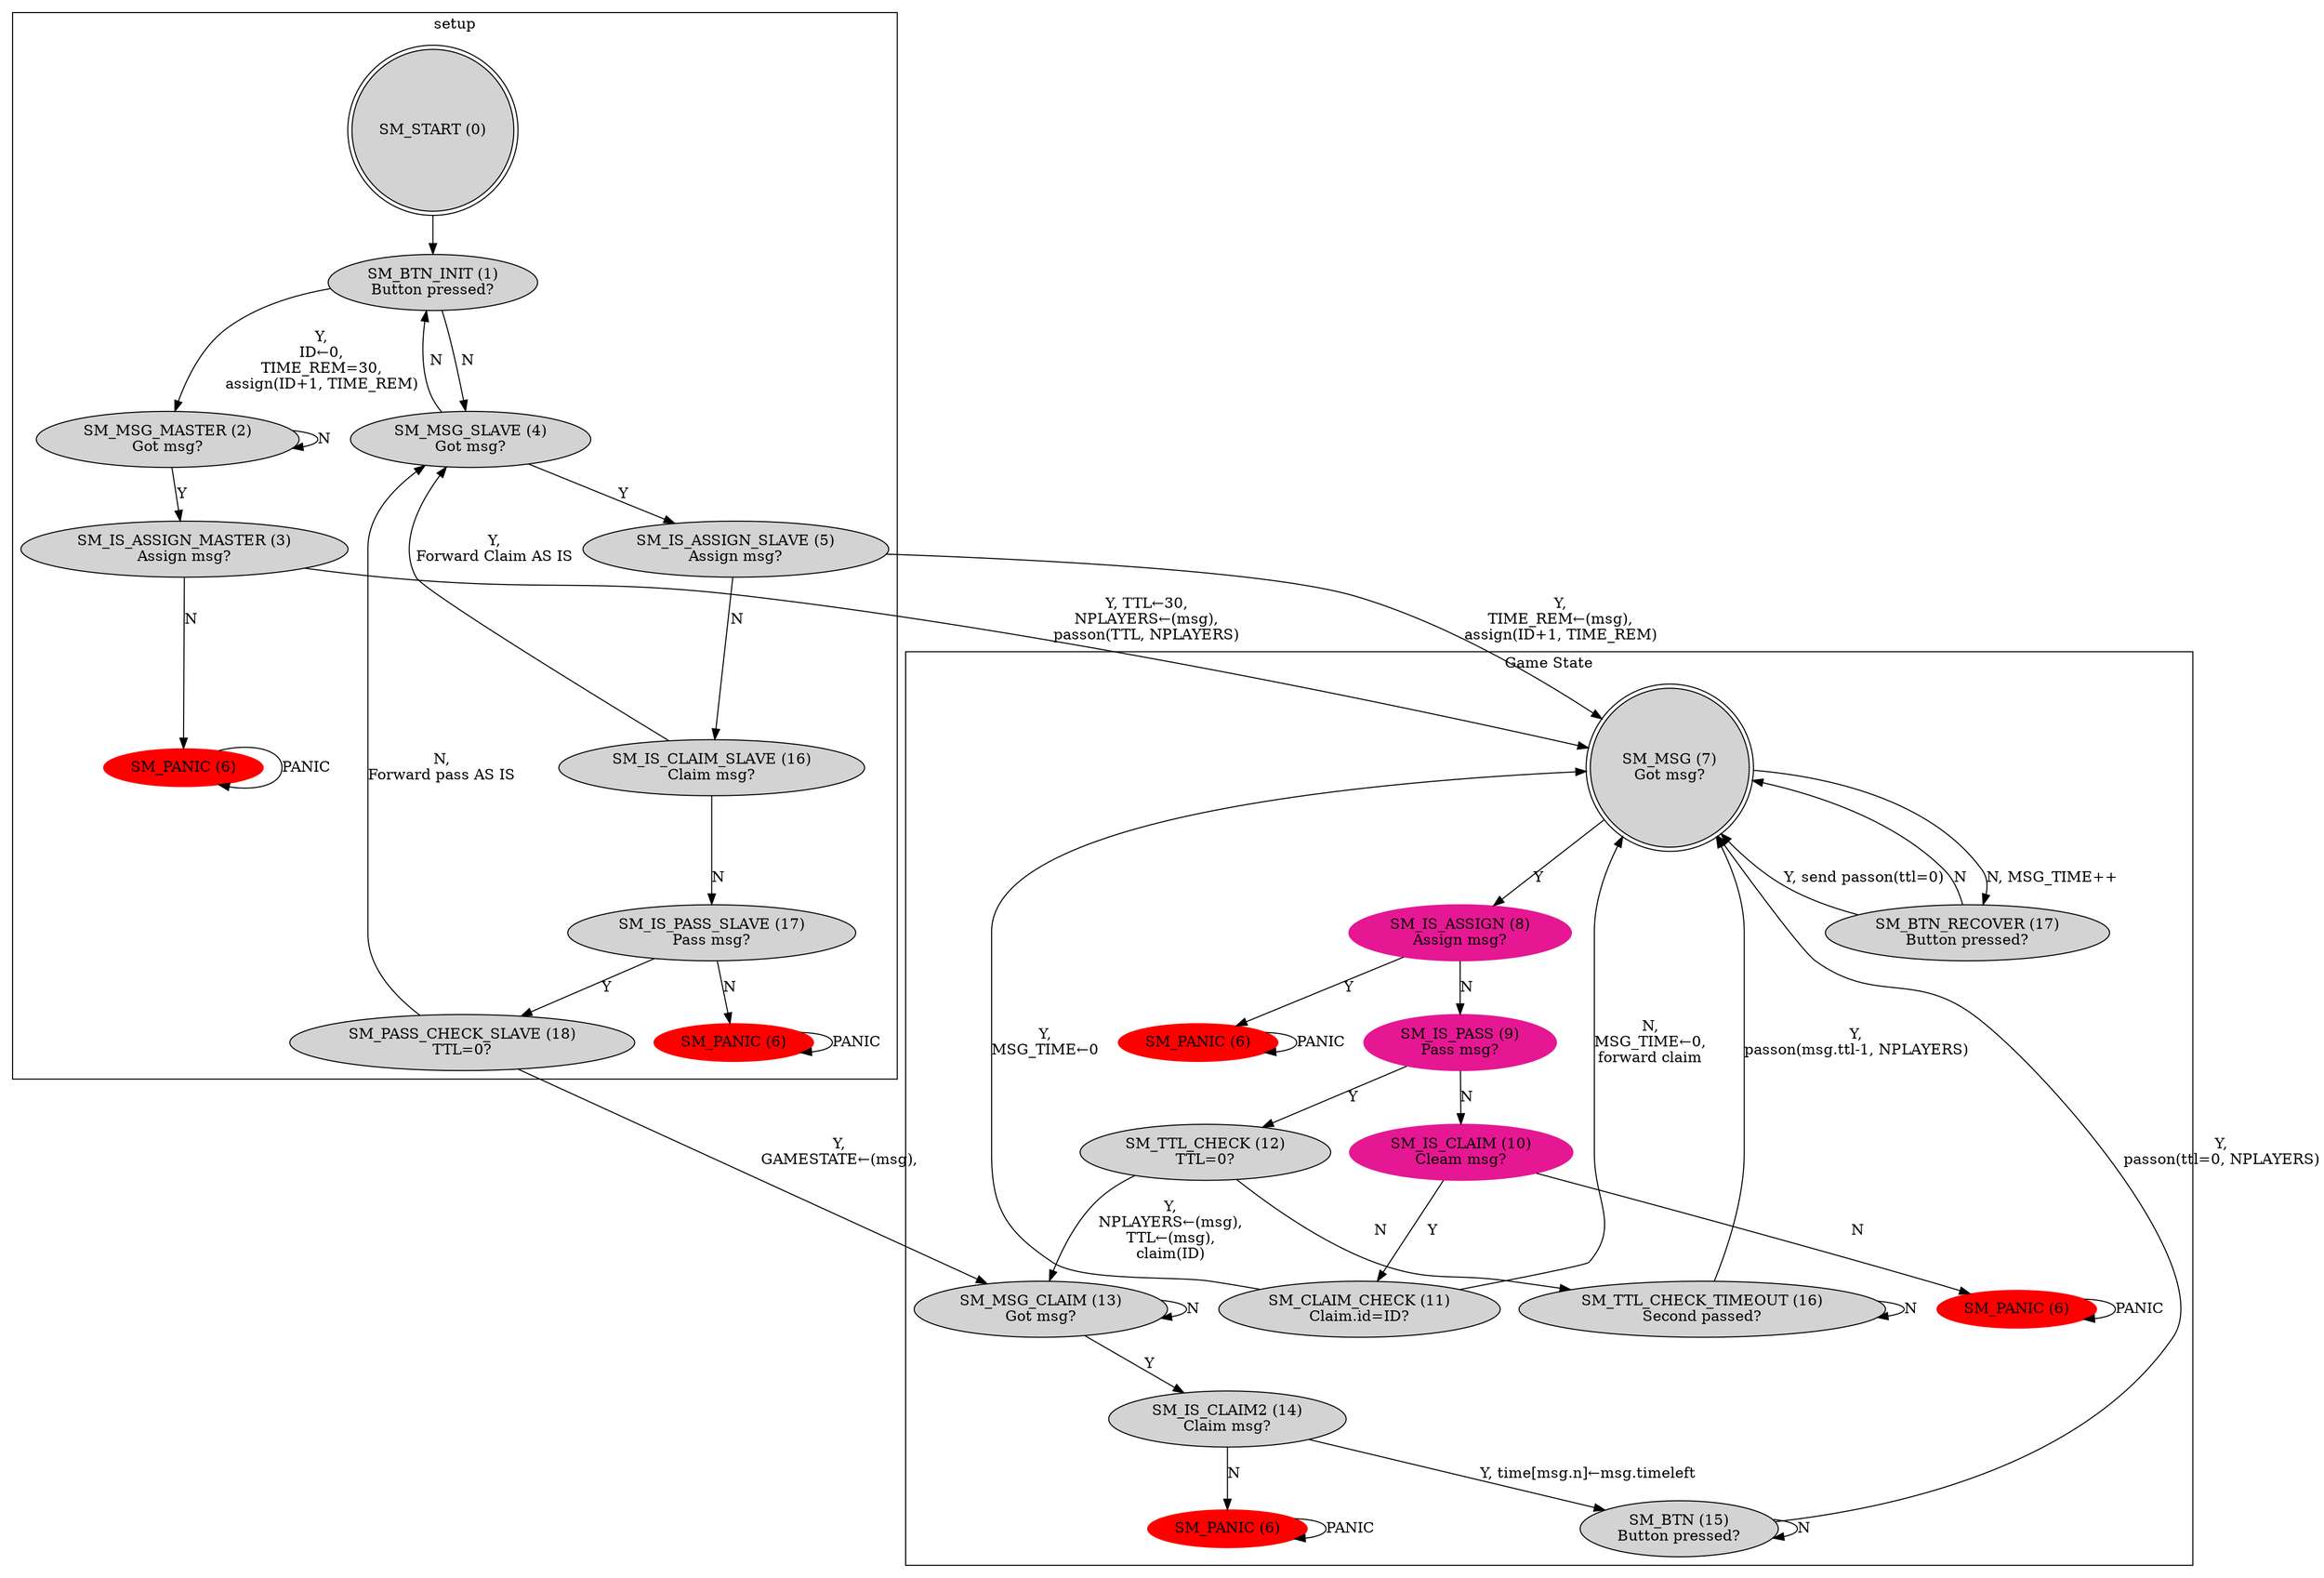 digraph G {
    graph [layout = dot]

    subgraph cluster_0 {
        label = "setup";
        node [style = filled];
        SM_START [label = "SM_START (0)", shape=doublecircle];
        SM_BTN_INIT [label = "SM_BTN_INIT (1)\nButton pressed?"];
        SM_MSG_MASTER [label = "SM_MSG_MASTER (2)\nGot msg?"];
        SM_IS_ASSIGN_MASTER [label = "SM_IS_ASSIGN_MASTER (3)\nAssign msg?"];
        SM_MSG_SLAVE [label = "SM_MSG_SLAVE (4)\nGot msg?"];
        SM_IS_ASSIGN_SLAVE [label = "SM_IS_ASSIGN_SLAVE (5)\nAssign msg?"];
        SM_IS_CLAIM_SLAVE [label = "SM_IS_CLAIM_SLAVE (16)\nClaim msg?"];
        SM_IS_PASS_SLAVE [label = "SM_IS_PASS_SLAVE (17)\nPass msg?"];
        SM_PASS_CHECK_SLAVE [label = "SM_PASS_CHECK_SLAVE (18)\nTTL=0?"];

        SM_PANIC1 [label = "SM_PANIC (6)", style = filled, color = red];
        SM_PANIC2 [label = "SM_PANIC (6)", style = filled, color = red];
    }

    subgraph cluster_1 {
        label = "Game State";
        node [style = filled];

        SM_MSG [label = "SM_MSG (7)\nGot msg?", shape=doublecircle];

        SM_IS_ASSIGN [color = ".9, .9, .9", label = "SM_IS_ASSIGN (8)\nAssign msg?"];
        SM_IS_PASS [color =  ".9, .9, .9", label = "SM_IS_PASS (9)\nPass msg?"];
        SM_IS_CLAIM [color =   ".9, .9, .9", label = "SM_IS_CLAIM (10)\nCleam msg?"];

        SM_CLAIM_CHECK [label = "SM_CLAIM_CHECK (11)\nClaim.id=ID?"];
        SM_TTL_CHECK [label = "SM_TTL_CHECK (12)\nTTL=0?"];
        SM_MSG_CLAIM [label = "SM_MSG_CLAIM (13)\nGot msg?"];
        SM_IS_CLAIM2 [label = "SM_IS_CLAIM2 (14)\nClaim msg?"];
        SM_BTN [label = "SM_BTN (15)\nButton pressed?"];
        SM_TTL_CHECK_TIMEOUT [label = "SM_TTL_CHECK_TIMEOUT (16)\nSecond passed?"];
        SM_BTN_RECOVER [label = "SM_BTN_RECOVER (17)\nButton pressed?"];

        SM_PANIC3 [label = "SM_PANIC (6)", style = filled, color = red];
        SM_PANIC4 [label = "SM_PANIC (6)", style = filled, color = red];
        SM_PANIC5 [label = "SM_PANIC (6)", style = filled, color = red];
    }

    // SETUP
    SM_START -> SM_BTN_INIT;
    SM_BTN_INIT -> SM_MSG_MASTER [label = "Y,\nID←0,\nTIME_REM=30,\nassign(ID+1, TIME_REM)"];
    SM_BTN_INIT -> SM_MSG_SLAVE [label = "N"];
    SM_MSG_MASTER -> SM_IS_ASSIGN_MASTER [label = "Y"];
    SM_MSG_MASTER -> SM_MSG_MASTER [label = "N"];
    SM_IS_ASSIGN_MASTER -> SM_MSG [label = "Y, TTL←30,\nNPLAYERS←(msg),\npasson(TTL, NPLAYERS)"];
    SM_IS_ASSIGN_MASTER -> SM_PANIC1 [label = "N"];
    SM_MSG_SLAVE -> SM_IS_ASSIGN_SLAVE [label = "Y"];
    SM_MSG_SLAVE -> SM_BTN_INIT [label = "N"];
    SM_IS_ASSIGN_SLAVE -> SM_MSG [label = "Y,\nTIME_REM←(msg),\nassign(ID+1, TIME_REM)"];
    SM_IS_ASSIGN_SLAVE -> SM_IS_CLAIM_SLAVE [label = "N"];
    SM_IS_CLAIM_SLAVE -> SM_MSG_SLAVE [label = "Y,\nForward Claim AS IS"];
    SM_IS_CLAIM_SLAVE -> SM_IS_PASS_SLAVE [label = "N"];
    SM_IS_PASS_SLAVE -> SM_PASS_CHECK_SLAVE [label = "Y"];
    SM_IS_PASS_SLAVE -> SM_PANIC2 [label = "N"];
    SM_PASS_CHECK_SLAVE -> SM_MSG_CLAIM [label = "Y,\nGAMESTATE←(msg),\n"];
    SM_PASS_CHECK_SLAVE -> SM_MSG_SLAVE [label = "N,\nForward pass AS IS"];

    SM_PANIC1 -> SM_PANIC1 [label = "PANIC"];
    SM_PANIC2 -> SM_PANIC2 [label = "PANIC"];
    SM_PANIC3 -> SM_PANIC3 [label = "PANIC"];
    SM_PANIC4 -> SM_PANIC4 [label = "PANIC"];
    SM_PANIC5 -> SM_PANIC5 [label = "PANIC"];

    // REGULAR GAME
    SM_MSG -> SM_IS_ASSIGN [label = "Y"];
    SM_MSG -> SM_BTN_RECOVER [label = "N, MSG_TIME++"];
    SM_BTN_RECOVER -> SM_MSG [label = "Y, send passon(ttl=0)"];
    SM_BTN_RECOVER -> SM_MSG [label = "N"];
    SM_IS_ASSIGN -> SM_PANIC3 [label = "Y"];
    SM_IS_ASSIGN -> SM_IS_PASS [label = "N"];
    SM_IS_PASS -> SM_TTL_CHECK [label = "Y"];
    SM_IS_PASS -> SM_IS_CLAIM [label = "N"];
    SM_IS_CLAIM -> SM_CLAIM_CHECK [label = "Y"];
    SM_IS_CLAIM -> SM_PANIC4 [label = "N"];
    SM_CLAIM_CHECK -> SM_MSG [label = "Y,\nMSG_TIME←0"];
    SM_CLAIM_CHECK -> SM_MSG [label = "N,\nMSG_TIME←0,\nforward claim"];
    SM_TTL_CHECK -> SM_MSG_CLAIM [label = "Y,\nNPLAYERS←(msg),\nTTL←(msg),\nclaim(ID)"];
    SM_TTL_CHECK -> SM_TTL_CHECK_TIMEOUT [label = "N"];
    SM_TTL_CHECK_TIMEOUT -> SM_MSG [label = "Y,\npasson(msg.ttl-1, NPLAYERS)"];
    SM_TTL_CHECK_TIMEOUT -> SM_TTL_CHECK_TIMEOUT [label = "N"];
    SM_MSG_CLAIM -> SM_IS_CLAIM2 [label = "Y"];
    SM_MSG_CLAIM -> SM_MSG_CLAIM [label = "N"];
    SM_IS_CLAIM2 -> SM_BTN [label = "Y, time[msg.n]←msg.timeleft"];
    SM_IS_CLAIM2 -> SM_PANIC5 [label = "N"];
    SM_BTN -> SM_MSG [label = "Y,\npasson(ttl=0, NPLAYERS)"];
    SM_BTN -> SM_BTN [label = "N"];
}
